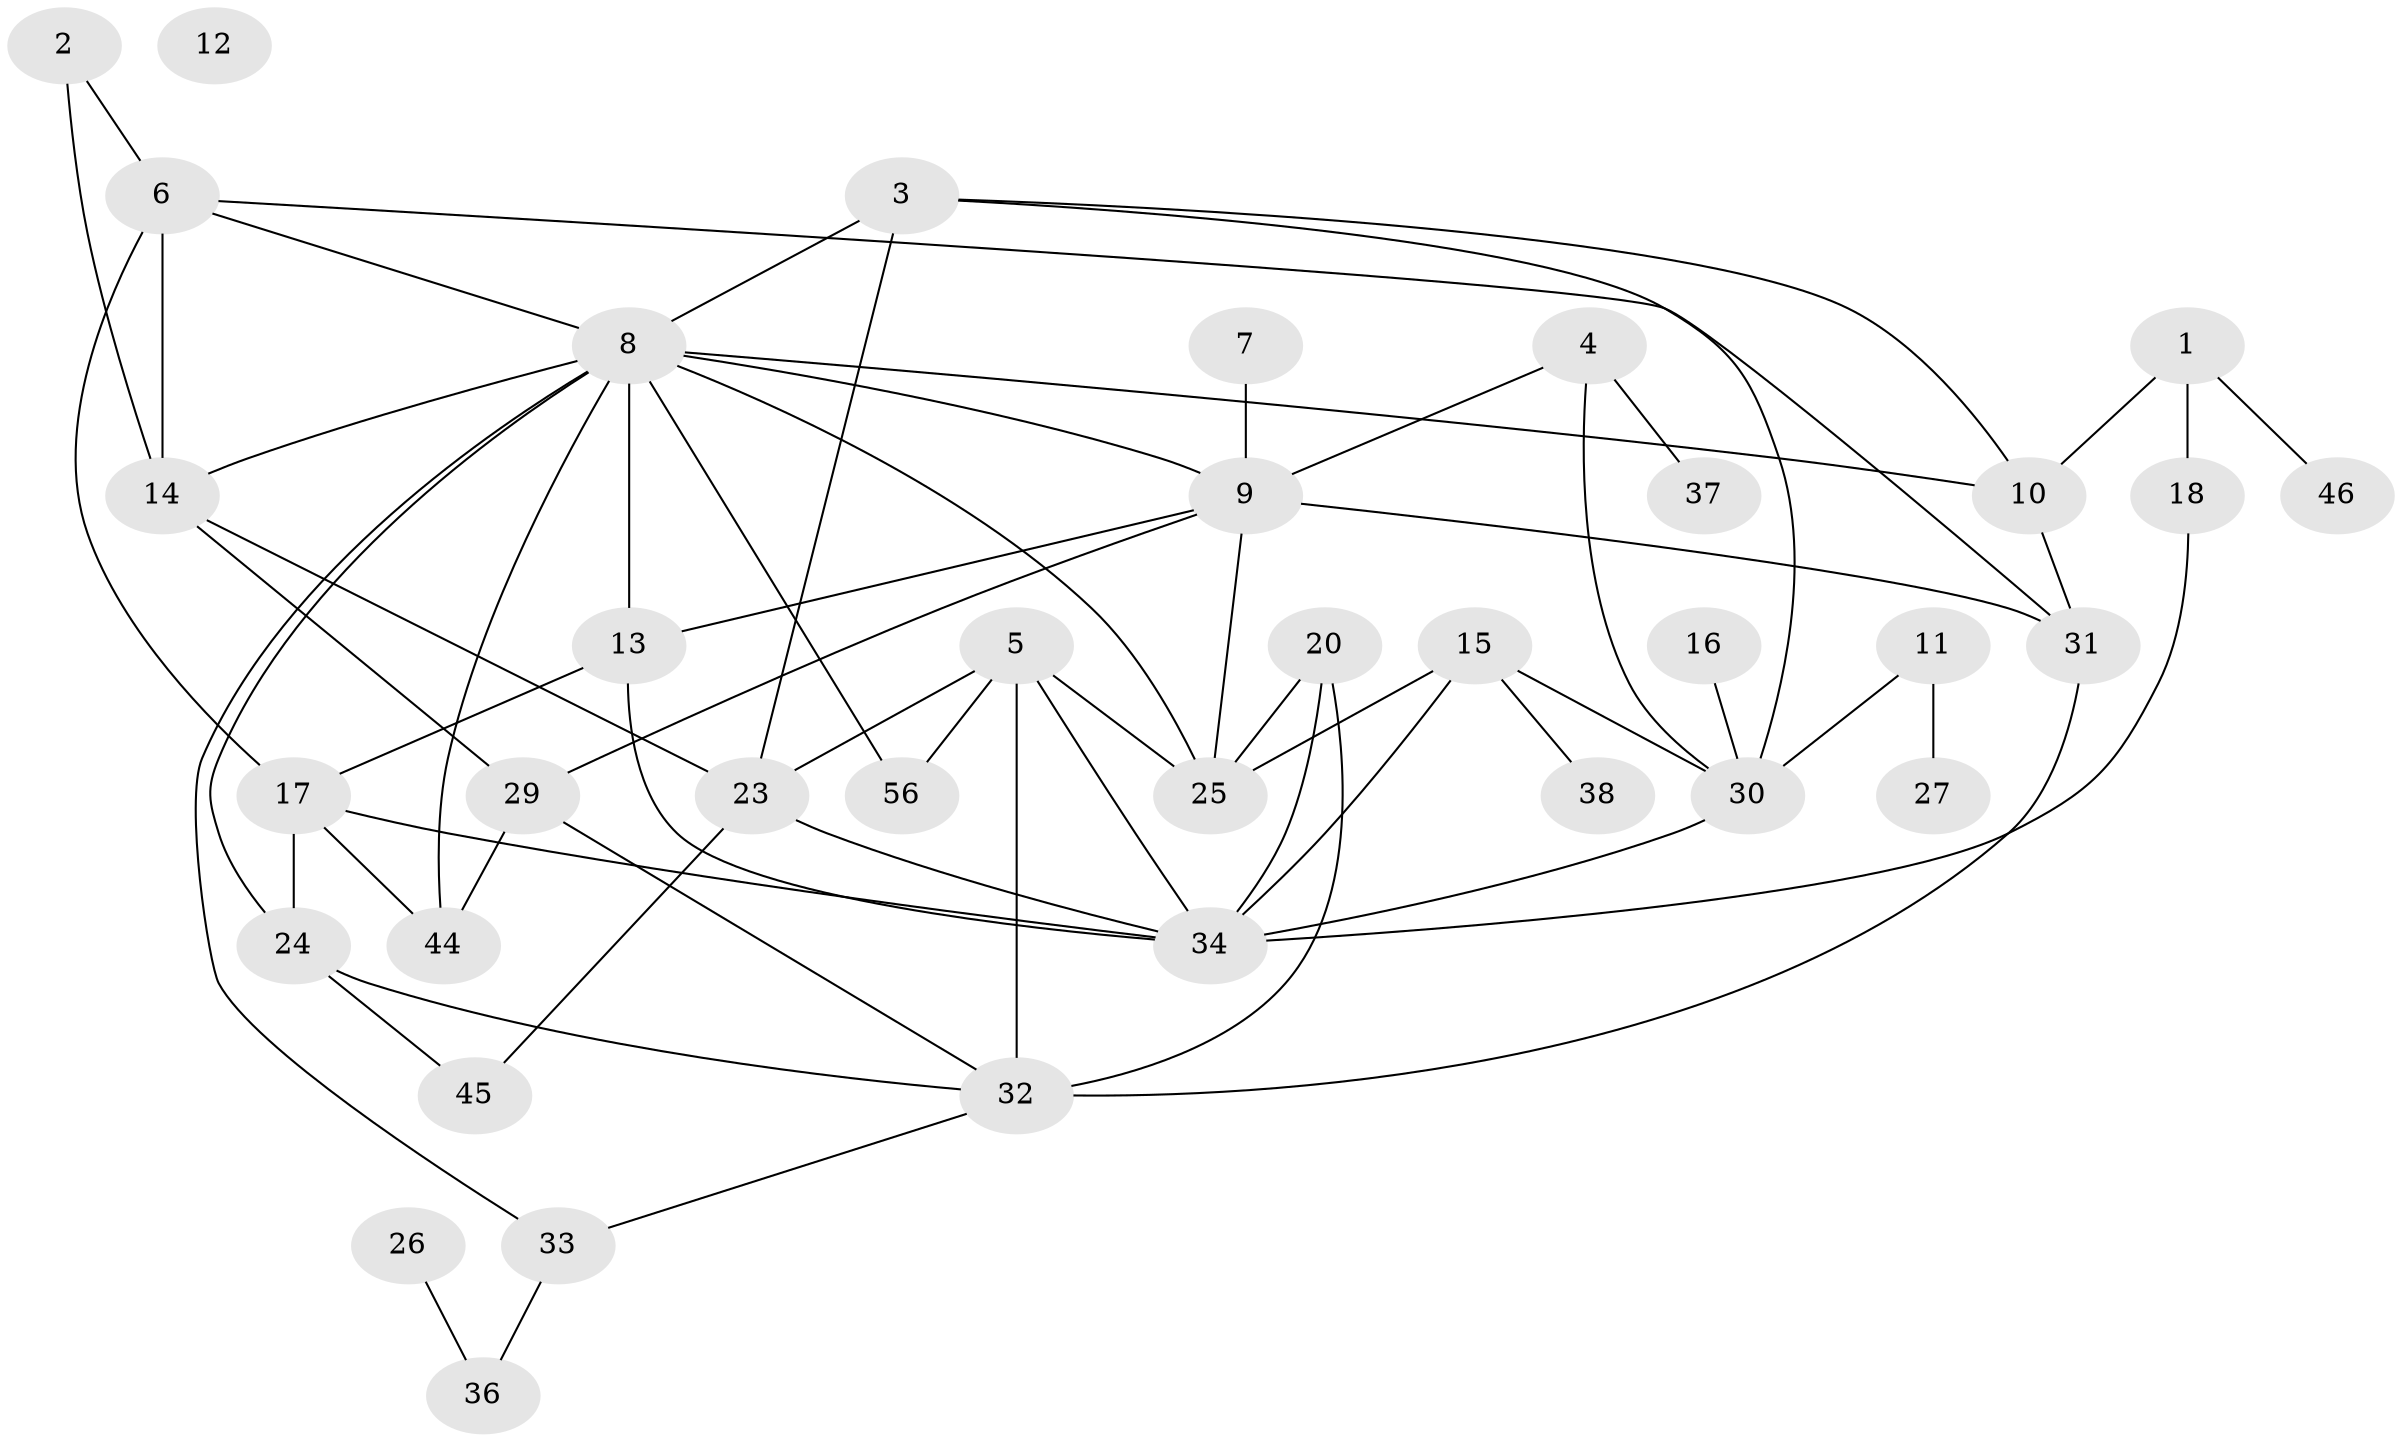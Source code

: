 // original degree distribution, {3: 0.17857142857142858, 2: 0.2857142857142857, 5: 0.16071428571428573, 4: 0.125, 1: 0.16071428571428573, 0: 0.017857142857142856, 7: 0.03571428571428571, 6: 0.017857142857142856, 10: 0.017857142857142856}
// Generated by graph-tools (version 1.1) at 2025/41/03/06/25 10:41:22]
// undirected, 37 vertices, 65 edges
graph export_dot {
graph [start="1"]
  node [color=gray90,style=filled];
  1 [super="+35"];
  2;
  3 [super="+53"];
  4 [super="+48"];
  5 [super="+19"];
  6 [super="+28"];
  7;
  8 [super="+51"];
  9 [super="+39"];
  10 [super="+42"];
  11 [super="+50"];
  12;
  13 [super="+21"];
  14 [super="+54"];
  15 [super="+55"];
  16;
  17 [super="+22"];
  18;
  20;
  23 [super="+43"];
  24;
  25;
  26;
  27;
  29 [super="+49"];
  30 [super="+47"];
  31;
  32 [super="+40"];
  33;
  34 [super="+41"];
  36 [super="+52"];
  37;
  38;
  44;
  45;
  46;
  56;
  1 -- 18;
  1 -- 10;
  1 -- 46;
  2 -- 6;
  2 -- 14;
  3 -- 30;
  3 -- 10;
  3 -- 23;
  3 -- 8 [weight=2];
  4 -- 30;
  4 -- 9;
  4 -- 37;
  5 -- 32 [weight=2];
  5 -- 34;
  5 -- 23;
  5 -- 56;
  5 -- 25;
  6 -- 17;
  6 -- 31;
  6 -- 8;
  6 -- 14;
  7 -- 9;
  8 -- 9;
  8 -- 14;
  8 -- 24;
  8 -- 33;
  8 -- 10;
  8 -- 44;
  8 -- 56;
  8 -- 25;
  8 -- 13 [weight=2];
  9 -- 13;
  9 -- 25;
  9 -- 31;
  9 -- 29;
  10 -- 31;
  11 -- 30;
  11 -- 27;
  13 -- 17;
  13 -- 34;
  14 -- 23;
  14 -- 29;
  15 -- 34;
  15 -- 38;
  15 -- 25;
  15 -- 30;
  16 -- 30;
  17 -- 34;
  17 -- 24;
  17 -- 44;
  18 -- 34;
  20 -- 25;
  20 -- 34;
  20 -- 32;
  23 -- 45;
  23 -- 34;
  24 -- 32;
  24 -- 45;
  26 -- 36;
  29 -- 32;
  29 -- 44;
  30 -- 34;
  31 -- 32;
  32 -- 33;
  33 -- 36;
}
